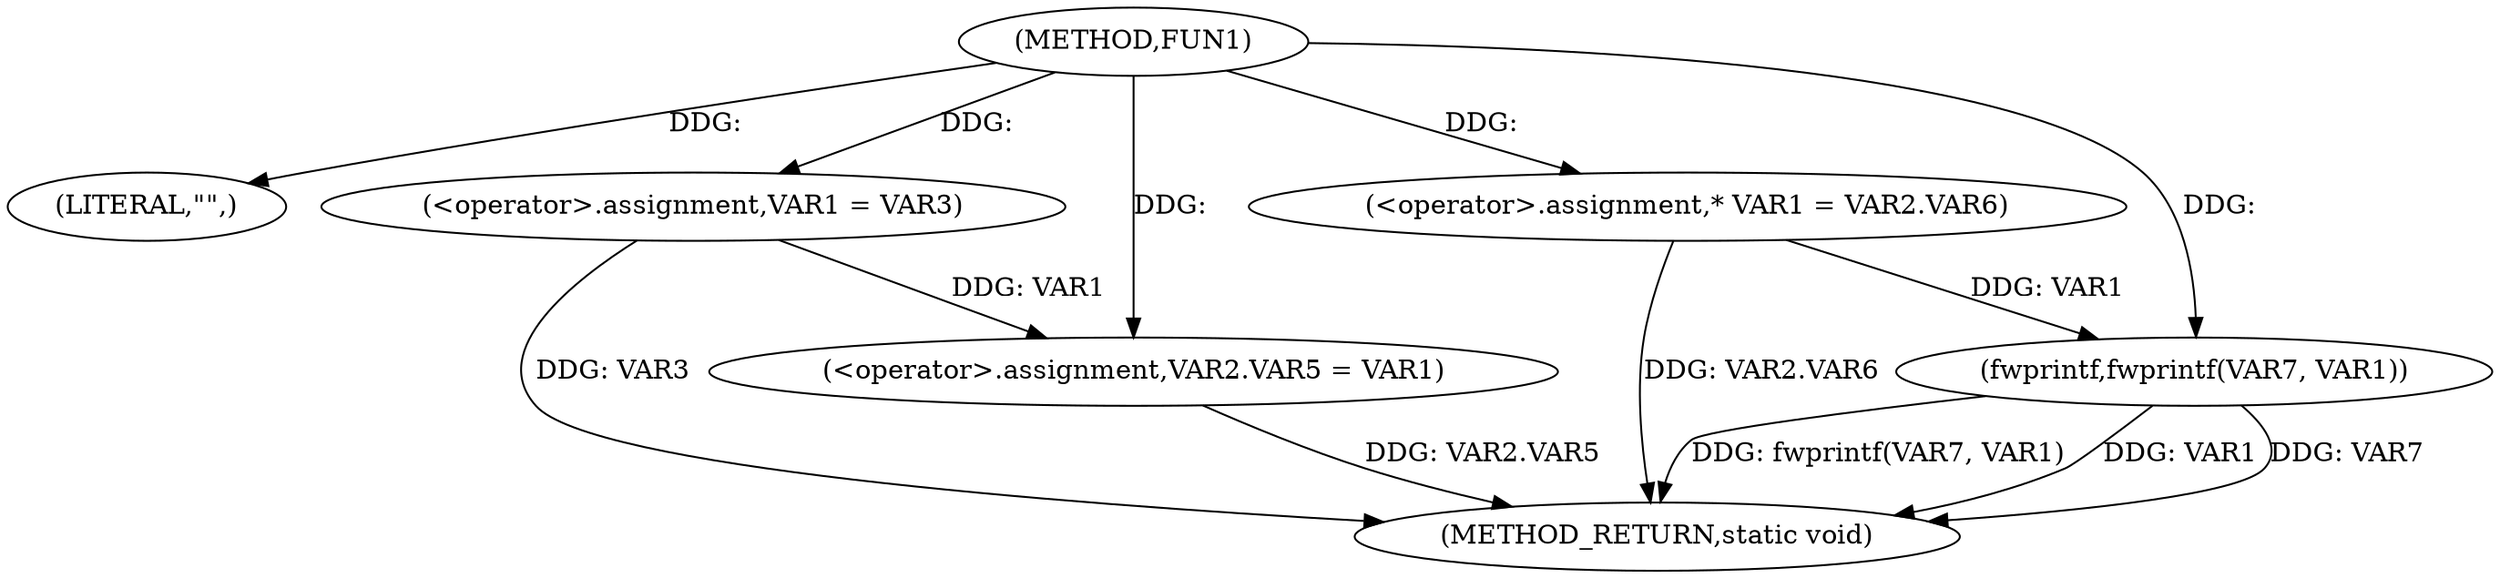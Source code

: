 digraph FUN1 {  
"1000100" [label = "(METHOD,FUN1)" ]
"1000123" [label = "(METHOD_RETURN,static void)" ]
"1000104" [label = "(LITERAL,\"\",)" ]
"1000105" [label = "(<operator>.assignment,VAR1 = VAR3)" ]
"1000108" [label = "(<operator>.assignment,VAR2.VAR5 = VAR1)" ]
"1000115" [label = "(<operator>.assignment,* VAR1 = VAR2.VAR6)" ]
"1000120" [label = "(fwprintf,fwprintf(VAR7, VAR1))" ]
  "1000115" -> "1000123"  [ label = "DDG: VAR2.VAR6"] 
  "1000105" -> "1000123"  [ label = "DDG: VAR3"] 
  "1000120" -> "1000123"  [ label = "DDG: fwprintf(VAR7, VAR1)"] 
  "1000120" -> "1000123"  [ label = "DDG: VAR1"] 
  "1000108" -> "1000123"  [ label = "DDG: VAR2.VAR5"] 
  "1000120" -> "1000123"  [ label = "DDG: VAR7"] 
  "1000100" -> "1000104"  [ label = "DDG: "] 
  "1000100" -> "1000105"  [ label = "DDG: "] 
  "1000105" -> "1000108"  [ label = "DDG: VAR1"] 
  "1000100" -> "1000108"  [ label = "DDG: "] 
  "1000100" -> "1000115"  [ label = "DDG: "] 
  "1000100" -> "1000120"  [ label = "DDG: "] 
  "1000115" -> "1000120"  [ label = "DDG: VAR1"] 
}
